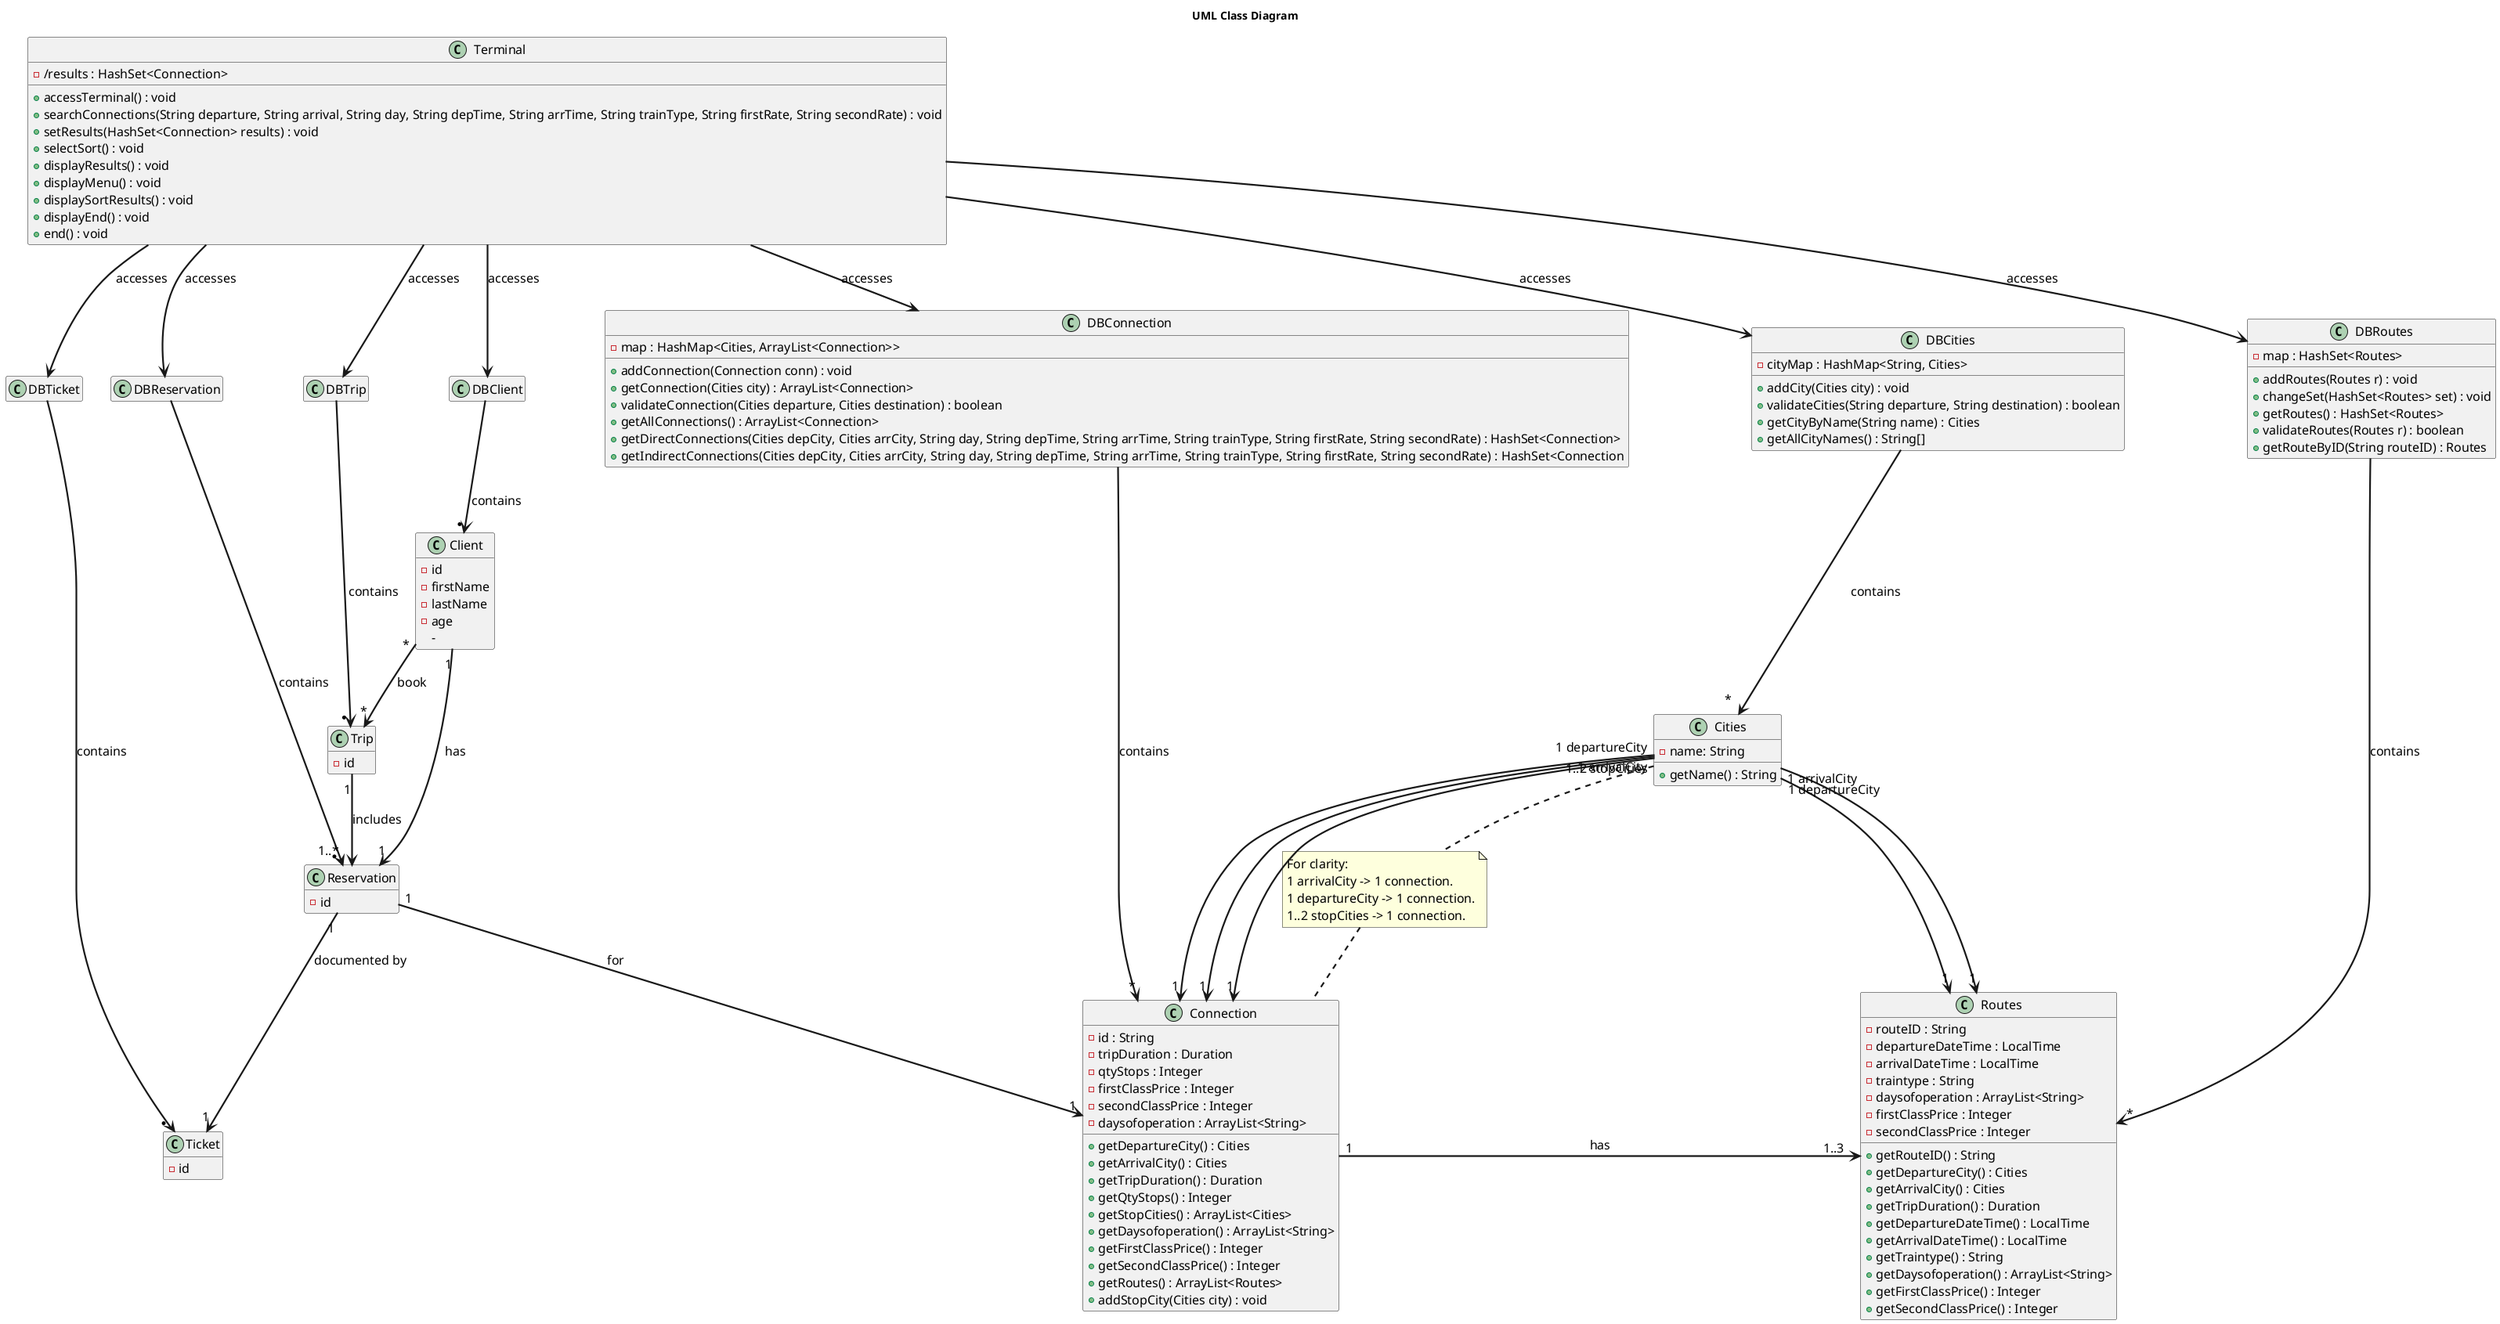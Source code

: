 @startuml Class Diagram
skinparam DefaultFontName Arial
skinparam DefaultFontSize 16
skinparam DefaultFontStyle bold
skinparam ArrowThickness 2.2
title UML Class Diagram
hide empty members

class "Terminal" as terminal {
    - /results : HashSet<Connection>
    + accessTerminal() : void
    + searchConnections(String departure, String arrival, String day, String depTime, String arrTime, String trainType, String firstRate, String secondRate) : void
    + setResults(HashSet<Connection> results) : void
    + selectSort() : void
    + displayResults() : void
    + displayMenu() : void
    + displaySortResults() : void
    + displayEnd() : void
    + end() : void
}
class "DBRoutes" as DBRoutes {
    - map : HashSet<Routes>
    + addRoutes(Routes r) : void
    + changeSet(HashSet<Routes> set) : void
    + getRoutes() : HashSet<Routes>
    + validateRoutes(Routes r) : boolean
    + getRouteByID(String routeID) : Routes
}

class "DBConnection" as DBConnection {
    - map : HashMap<Cities, ArrayList<Connection>>
    + addConnection(Connection conn) : void
    + getConnection(Cities city) : ArrayList<Connection>
    + validateConnection(Cities departure, Cities destination) : boolean
    + getAllConnections() : ArrayList<Connection>
    + getDirectConnections(Cities depCity, Cities arrCity, String day, String depTime, String arrTime, String trainType, String firstRate, String secondRate) : HashSet<Connection>
    + getIndirectConnections(Cities depCity, Cities arrCity, String day, String depTime, String arrTime, String trainType, String firstRate, String secondRate) : HashSet<Connection
}

class "DBCities" as DBCities {
    - cityMap : HashMap<String, Cities>
    + addCity(Cities city) : void
    + validateCities(String departure, String destination) : boolean
    + getCityByName(String name) : Cities
    + getAllCityNames() : String[]
}

class "Routes" as routes {
    - routeID : String
    - departureDateTime : LocalTime
    - arrivalDateTime : LocalTime
    - traintype : String
    - daysofoperation : ArrayList<String>
    - firstClassPrice : Integer
    - secondClassPrice : Integer
    +getRouteID() : String
    +getDepartureCity() : Cities
    +getArrivalCity() : Cities
    +getTripDuration() : Duration
    +getDepartureDateTime() : LocalTime
    +getArrivalDateTime() : LocalTime
    +getTraintype() : String
    +getDaysofoperation() : ArrayList<String>
    +getFirstClassPrice() : Integer
    +getSecondClassPrice() : Integer
}
 
class "Connection" as connection {
    - id : String
    - tripDuration : Duration
    - qtyStops : Integer
    - firstClassPrice : Integer
    - secondClassPrice : Integer
    - daysofoperation : ArrayList<String>
    +getDepartureCity() : Cities
    +getArrivalCity() : Cities
    +getTripDuration() : Duration
    +getQtyStops() : Integer
    +getStopCities() : ArrayList<Cities>
    +getDaysofoperation() : ArrayList<String>
    +getFirstClassPrice() : Integer
    +getSecondClassPrice() : Integer
    +getRoutes() : ArrayList<Routes>
    +addStopCity(Cities city) : void
}
class "Cities" as cities {
    - name: String
    +getName() : String
}
class "DBClient" as DBClient {}
class "Client" as client {
    - id
    - firstName
    - lastName
    - age
    -
}
class "DBTrip" as DBTrip {}
class "Trip" as trip {
    - id
}
class "DBReservation" as DBReservation {}
class "Reservation" as reservation {
    - id
}
class "DBTicket" as DBTicket {}
class "Ticket" as ticket {
    - id
}

connection"*" <-up- DBConnection : "contains"
cities" *   "  <-up-  DBCities : "contains"
routes " *  " <-up-  DBRoutes : "contains"
DBClient  -down-> "* " client : "contains"
DBTrip    -down-> "* " trip : "contains"
DBReservation -down-> "* " reservation : "contains"
DBTicket  -down-> "* " ticket : "contains"

DBConnection  -[hidden]> DBCities: "acces             ses"
DBCities  -[hidden]> DBRoutes: "acces             ses"
DBClient -[hidden]> DBConnection: "accesses"
DBReservation -[hidden]> DBTrip: "accesses"
DBTrip -[hidden]> DBClient: "accesses"
DBTicket -[hidden]> DBTrip: "accesses"


routes"1..3   "  <-left- "1"connection : "has"

connection "1 departureCity" -[hidden]-> "1" cities: "acces                    ses"
cities "1 departureCity" -left-> "1" connection
note "For clarity:\n1 arrivalCity -> 1 connection.\n1 departureCity -> 1 connection.\n1..2 stopCities -> 1 connection." as N2
cities .. N2
N2 .. connection
connection "1 departureCity" -[hidden]-> "1" cities: "acces   sssssssss                 ses"
cities "1 arrivalCity" -left-> "1" connection
cities "1..2 stopCities" -left-> "1" connection


cities "1 departureCity" -[hidden]-> "1" routes: "acces                    ses"
cities "1 departureCity" -right-> "1" routes
cities "1 departureCity" -[hidden]-> "1" routes: "acces                    ses"
cities "1 arrivalCity" -right-> "1" routes

DBRoutes  <-up-  terminal : "accesses"

DBCities  <-up-  terminal : "accesses"

DBConnection  <-up-  terminal : "accesses"

DBClient  <-up- terminal : "accesses"

DBTrip  <-up- terminal : "accesses"

DBReservation  <-up- terminal : "accesses"

DBTicket  <-up- terminal : "accesses"

reservation "1" --> "1" ticket : "documented by"

reservation "1" --> "  1" connection : "for"

trip "1" --> "1..*   " reservation : "includes"

client "*" --> "*" trip : "book"

client "1" --> "1" reservation : "has"


@enduml